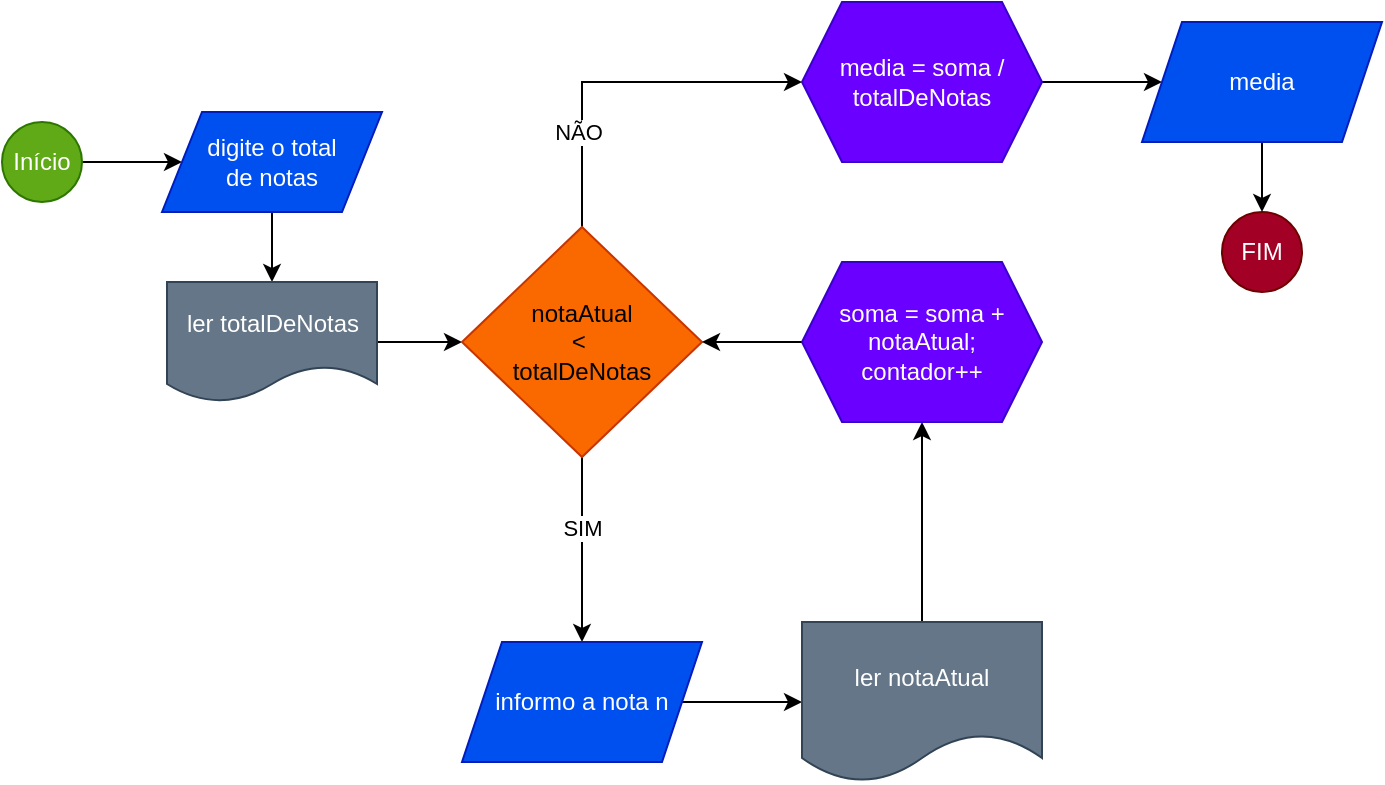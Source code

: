 <mxfile version="26.0.15">
  <diagram name="Página-1" id="L8IKQIi6kvTTjw5TWbQN">
    <mxGraphModel dx="815" dy="427" grid="1" gridSize="10" guides="1" tooltips="1" connect="1" arrows="1" fold="1" page="1" pageScale="1" pageWidth="827" pageHeight="1169" math="0" shadow="0">
      <root>
        <mxCell id="0" />
        <mxCell id="1" parent="0" />
        <mxCell id="ExjNLeKRw4NMtTOnghFk-15" style="edgeStyle=orthogonalEdgeStyle;rounded=0;orthogonalLoop=1;jettySize=auto;html=1;exitX=1;exitY=0.5;exitDx=0;exitDy=0;" edge="1" parent="1" source="ExjNLeKRw4NMtTOnghFk-13" target="ExjNLeKRw4NMtTOnghFk-14">
          <mxGeometry relative="1" as="geometry" />
        </mxCell>
        <mxCell id="ExjNLeKRw4NMtTOnghFk-13" value="Início" style="ellipse;whiteSpace=wrap;html=1;aspect=fixed;fillColor=#60a917;fontColor=#ffffff;strokeColor=#2D7600;" vertex="1" parent="1">
          <mxGeometry x="120" y="120" width="40" height="40" as="geometry" />
        </mxCell>
        <mxCell id="ExjNLeKRw4NMtTOnghFk-17" style="edgeStyle=orthogonalEdgeStyle;rounded=0;orthogonalLoop=1;jettySize=auto;html=1;exitX=0.5;exitY=1;exitDx=0;exitDy=0;entryX=0.5;entryY=0;entryDx=0;entryDy=0;" edge="1" parent="1" source="ExjNLeKRw4NMtTOnghFk-14" target="ExjNLeKRw4NMtTOnghFk-16">
          <mxGeometry relative="1" as="geometry" />
        </mxCell>
        <mxCell id="ExjNLeKRw4NMtTOnghFk-14" value="digite o total&lt;div&gt;de notas&lt;/div&gt;" style="shape=parallelogram;perimeter=parallelogramPerimeter;whiteSpace=wrap;html=1;fixedSize=1;fillColor=#0050ef;strokeColor=#001DBC;fontColor=#ffffff;" vertex="1" parent="1">
          <mxGeometry x="200" y="115" width="110" height="50" as="geometry" />
        </mxCell>
        <mxCell id="ExjNLeKRw4NMtTOnghFk-20" style="edgeStyle=orthogonalEdgeStyle;rounded=0;orthogonalLoop=1;jettySize=auto;html=1;exitX=1;exitY=0.5;exitDx=0;exitDy=0;" edge="1" parent="1" source="ExjNLeKRw4NMtTOnghFk-16" target="ExjNLeKRw4NMtTOnghFk-18">
          <mxGeometry relative="1" as="geometry" />
        </mxCell>
        <mxCell id="ExjNLeKRw4NMtTOnghFk-16" value="ler totalDeNotas" style="shape=document;whiteSpace=wrap;html=1;boundedLbl=1;fillColor=#647687;fontColor=#ffffff;strokeColor=#314354;" vertex="1" parent="1">
          <mxGeometry x="202.5" y="200" width="105" height="60" as="geometry" />
        </mxCell>
        <mxCell id="ExjNLeKRw4NMtTOnghFk-22" style="edgeStyle=orthogonalEdgeStyle;rounded=0;orthogonalLoop=1;jettySize=auto;html=1;exitX=0.5;exitY=1;exitDx=0;exitDy=0;" edge="1" parent="1" source="ExjNLeKRw4NMtTOnghFk-18" target="ExjNLeKRw4NMtTOnghFk-21">
          <mxGeometry relative="1" as="geometry" />
        </mxCell>
        <mxCell id="ExjNLeKRw4NMtTOnghFk-23" value="SIM" style="edgeLabel;html=1;align=center;verticalAlign=middle;resizable=0;points=[];" vertex="1" connectable="0" parent="ExjNLeKRw4NMtTOnghFk-22">
          <mxGeometry x="-0.231" relative="1" as="geometry">
            <mxPoint as="offset" />
          </mxGeometry>
        </mxCell>
        <mxCell id="ExjNLeKRw4NMtTOnghFk-33" style="edgeStyle=orthogonalEdgeStyle;rounded=0;orthogonalLoop=1;jettySize=auto;html=1;exitX=0.5;exitY=0;exitDx=0;exitDy=0;entryX=0;entryY=0.5;entryDx=0;entryDy=0;" edge="1" parent="1" source="ExjNLeKRw4NMtTOnghFk-18" target="ExjNLeKRw4NMtTOnghFk-32">
          <mxGeometry relative="1" as="geometry" />
        </mxCell>
        <mxCell id="ExjNLeKRw4NMtTOnghFk-38" value="NÃO" style="edgeLabel;html=1;align=center;verticalAlign=middle;resizable=0;points=[];" vertex="1" connectable="0" parent="ExjNLeKRw4NMtTOnghFk-33">
          <mxGeometry x="-0.479" y="2" relative="1" as="geometry">
            <mxPoint as="offset" />
          </mxGeometry>
        </mxCell>
        <mxCell id="ExjNLeKRw4NMtTOnghFk-18" value="notaAtual&lt;div&gt;&lt;div&gt;&amp;lt;&amp;nbsp;&lt;/div&gt;&lt;div&gt;totalDeNotas&lt;/div&gt;&lt;/div&gt;" style="rhombus;whiteSpace=wrap;html=1;fillColor=#fa6800;fontColor=#000000;strokeColor=#C73500;" vertex="1" parent="1">
          <mxGeometry x="350" y="172.5" width="120" height="115" as="geometry" />
        </mxCell>
        <mxCell id="ExjNLeKRw4NMtTOnghFk-25" style="edgeStyle=orthogonalEdgeStyle;rounded=0;orthogonalLoop=1;jettySize=auto;html=1;exitX=1;exitY=0.5;exitDx=0;exitDy=0;" edge="1" parent="1" source="ExjNLeKRw4NMtTOnghFk-21" target="ExjNLeKRw4NMtTOnghFk-24">
          <mxGeometry relative="1" as="geometry" />
        </mxCell>
        <mxCell id="ExjNLeKRw4NMtTOnghFk-21" value="informo a nota n" style="shape=parallelogram;perimeter=parallelogramPerimeter;whiteSpace=wrap;html=1;fixedSize=1;fillColor=#0050ef;strokeColor=#001DBC;fontColor=#ffffff;" vertex="1" parent="1">
          <mxGeometry x="350" y="380" width="120" height="60" as="geometry" />
        </mxCell>
        <mxCell id="ExjNLeKRw4NMtTOnghFk-31" style="edgeStyle=orthogonalEdgeStyle;rounded=0;orthogonalLoop=1;jettySize=auto;html=1;exitX=0.5;exitY=0;exitDx=0;exitDy=0;" edge="1" parent="1" source="ExjNLeKRw4NMtTOnghFk-24" target="ExjNLeKRw4NMtTOnghFk-26">
          <mxGeometry relative="1" as="geometry" />
        </mxCell>
        <mxCell id="ExjNLeKRw4NMtTOnghFk-24" value="ler notaAtual" style="shape=document;whiteSpace=wrap;html=1;boundedLbl=1;fillColor=#647687;fontColor=#ffffff;strokeColor=#314354;" vertex="1" parent="1">
          <mxGeometry x="520" y="370" width="120" height="80" as="geometry" />
        </mxCell>
        <mxCell id="ExjNLeKRw4NMtTOnghFk-27" style="edgeStyle=orthogonalEdgeStyle;rounded=0;orthogonalLoop=1;jettySize=auto;html=1;exitX=0;exitY=0.5;exitDx=0;exitDy=0;entryX=1;entryY=0.5;entryDx=0;entryDy=0;" edge="1" parent="1" source="ExjNLeKRw4NMtTOnghFk-26" target="ExjNLeKRw4NMtTOnghFk-18">
          <mxGeometry relative="1" as="geometry" />
        </mxCell>
        <mxCell id="ExjNLeKRw4NMtTOnghFk-26" value="soma = soma + notaAtual;&lt;div&gt;contador++&lt;/div&gt;" style="shape=hexagon;perimeter=hexagonPerimeter2;whiteSpace=wrap;html=1;fixedSize=1;fillColor=#6a00ff;fontColor=#ffffff;strokeColor=#3700CC;" vertex="1" parent="1">
          <mxGeometry x="520" y="190" width="120" height="80" as="geometry" />
        </mxCell>
        <mxCell id="ExjNLeKRw4NMtTOnghFk-35" style="edgeStyle=orthogonalEdgeStyle;rounded=0;orthogonalLoop=1;jettySize=auto;html=1;exitX=1;exitY=0.5;exitDx=0;exitDy=0;" edge="1" parent="1" source="ExjNLeKRw4NMtTOnghFk-32" target="ExjNLeKRw4NMtTOnghFk-34">
          <mxGeometry relative="1" as="geometry" />
        </mxCell>
        <mxCell id="ExjNLeKRw4NMtTOnghFk-32" value="media = soma / totalDeNotas" style="shape=hexagon;perimeter=hexagonPerimeter2;whiteSpace=wrap;html=1;fixedSize=1;fillColor=#6a00ff;fontColor=#ffffff;strokeColor=#3700CC;" vertex="1" parent="1">
          <mxGeometry x="520" y="60" width="120" height="80" as="geometry" />
        </mxCell>
        <mxCell id="ExjNLeKRw4NMtTOnghFk-37" style="edgeStyle=orthogonalEdgeStyle;rounded=0;orthogonalLoop=1;jettySize=auto;html=1;exitX=0.5;exitY=1;exitDx=0;exitDy=0;" edge="1" parent="1" source="ExjNLeKRw4NMtTOnghFk-34" target="ExjNLeKRw4NMtTOnghFk-36">
          <mxGeometry relative="1" as="geometry" />
        </mxCell>
        <mxCell id="ExjNLeKRw4NMtTOnghFk-34" value="media" style="shape=parallelogram;perimeter=parallelogramPerimeter;whiteSpace=wrap;html=1;fixedSize=1;fillColor=#0050ef;strokeColor=#001DBC;fontColor=#ffffff;" vertex="1" parent="1">
          <mxGeometry x="690" y="70" width="120" height="60" as="geometry" />
        </mxCell>
        <mxCell id="ExjNLeKRw4NMtTOnghFk-36" value="FIM" style="ellipse;whiteSpace=wrap;html=1;aspect=fixed;fillColor=light-dark(#A20025,#FF6666);fontColor=#ffffff;strokeColor=#6F0000;" vertex="1" parent="1">
          <mxGeometry x="730" y="165" width="40" height="40" as="geometry" />
        </mxCell>
      </root>
    </mxGraphModel>
  </diagram>
</mxfile>
